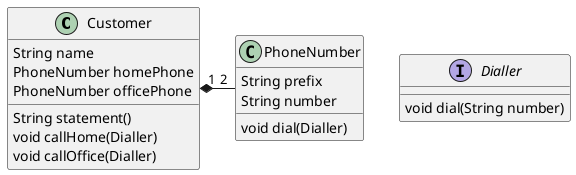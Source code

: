 @startuml

class Customer {
    String name
    PhoneNumber homePhone
    PhoneNumber officePhone

    String statement()
    void callHome(Dialler)
    void callOffice(Dialler)
}

class PhoneNumber {
    String prefix
    String number

    void dial(Dialler)
}

interface Dialler {
    void dial(String number)
}

Customer "1" *- "2" PhoneNumber
@enduml